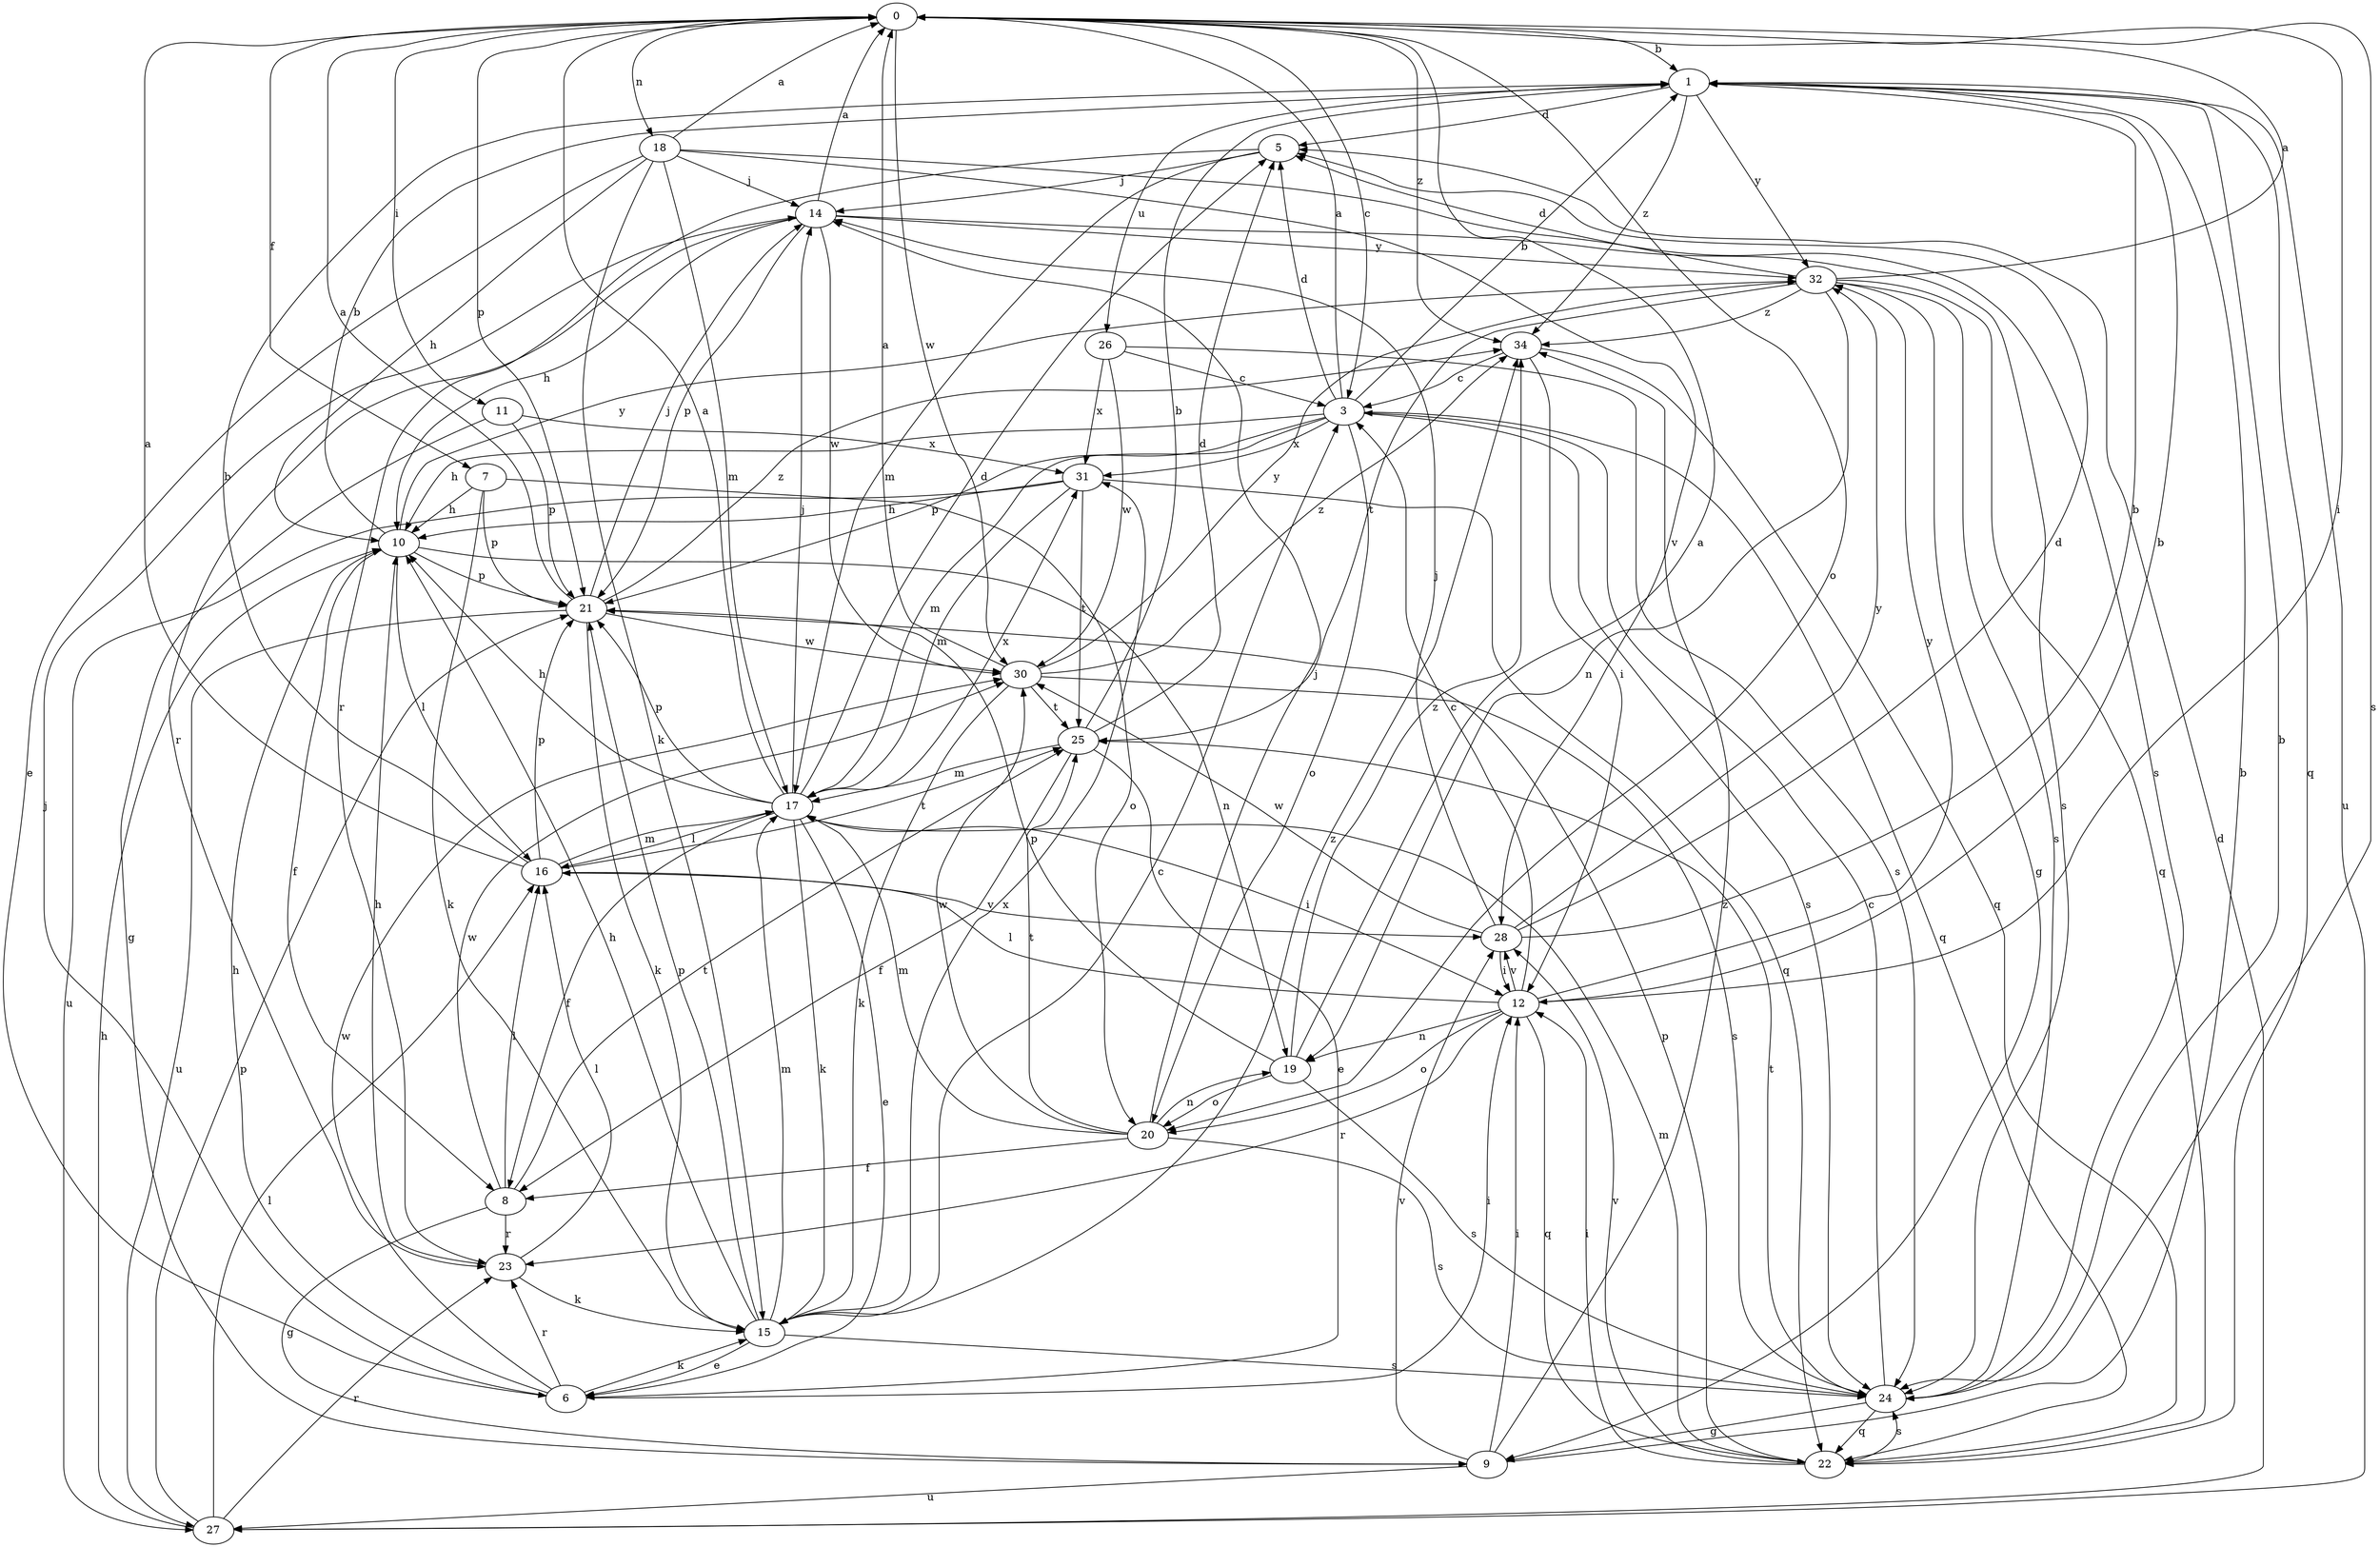 strict digraph  {
0;
1;
3;
5;
6;
7;
8;
9;
10;
11;
12;
14;
15;
16;
17;
18;
19;
20;
21;
22;
23;
24;
25;
26;
27;
28;
30;
31;
32;
34;
0 -> 1  [label=b];
0 -> 3  [label=c];
0 -> 7  [label=f];
0 -> 11  [label=i];
0 -> 12  [label=i];
0 -> 18  [label=n];
0 -> 20  [label=o];
0 -> 21  [label=p];
0 -> 24  [label=s];
0 -> 30  [label=w];
0 -> 34  [label=z];
1 -> 5  [label=d];
1 -> 22  [label=q];
1 -> 26  [label=u];
1 -> 27  [label=u];
1 -> 32  [label=y];
1 -> 34  [label=z];
3 -> 0  [label=a];
3 -> 1  [label=b];
3 -> 5  [label=d];
3 -> 10  [label=h];
3 -> 17  [label=m];
3 -> 20  [label=o];
3 -> 21  [label=p];
3 -> 22  [label=q];
3 -> 24  [label=s];
3 -> 31  [label=x];
5 -> 14  [label=j];
5 -> 17  [label=m];
5 -> 23  [label=r];
6 -> 10  [label=h];
6 -> 12  [label=i];
6 -> 14  [label=j];
6 -> 15  [label=k];
6 -> 23  [label=r];
6 -> 30  [label=w];
7 -> 10  [label=h];
7 -> 15  [label=k];
7 -> 20  [label=o];
7 -> 21  [label=p];
8 -> 9  [label=g];
8 -> 16  [label=l];
8 -> 23  [label=r];
8 -> 25  [label=t];
8 -> 30  [label=w];
9 -> 1  [label=b];
9 -> 12  [label=i];
9 -> 27  [label=u];
9 -> 28  [label=v];
9 -> 34  [label=z];
10 -> 1  [label=b];
10 -> 8  [label=f];
10 -> 16  [label=l];
10 -> 19  [label=n];
10 -> 21  [label=p];
10 -> 32  [label=y];
11 -> 9  [label=g];
11 -> 21  [label=p];
11 -> 31  [label=x];
12 -> 1  [label=b];
12 -> 3  [label=c];
12 -> 16  [label=l];
12 -> 19  [label=n];
12 -> 20  [label=o];
12 -> 22  [label=q];
12 -> 23  [label=r];
12 -> 28  [label=v];
12 -> 32  [label=y];
14 -> 0  [label=a];
14 -> 10  [label=h];
14 -> 21  [label=p];
14 -> 23  [label=r];
14 -> 24  [label=s];
14 -> 30  [label=w];
14 -> 32  [label=y];
15 -> 3  [label=c];
15 -> 6  [label=e];
15 -> 10  [label=h];
15 -> 17  [label=m];
15 -> 21  [label=p];
15 -> 24  [label=s];
15 -> 31  [label=x];
15 -> 34  [label=z];
16 -> 0  [label=a];
16 -> 1  [label=b];
16 -> 17  [label=m];
16 -> 21  [label=p];
16 -> 25  [label=t];
16 -> 28  [label=v];
17 -> 0  [label=a];
17 -> 5  [label=d];
17 -> 6  [label=e];
17 -> 8  [label=f];
17 -> 10  [label=h];
17 -> 12  [label=i];
17 -> 14  [label=j];
17 -> 15  [label=k];
17 -> 16  [label=l];
17 -> 21  [label=p];
17 -> 31  [label=x];
18 -> 0  [label=a];
18 -> 6  [label=e];
18 -> 10  [label=h];
18 -> 14  [label=j];
18 -> 15  [label=k];
18 -> 17  [label=m];
18 -> 24  [label=s];
18 -> 28  [label=v];
19 -> 0  [label=a];
19 -> 20  [label=o];
19 -> 21  [label=p];
19 -> 24  [label=s];
19 -> 34  [label=z];
20 -> 8  [label=f];
20 -> 14  [label=j];
20 -> 17  [label=m];
20 -> 19  [label=n];
20 -> 24  [label=s];
20 -> 25  [label=t];
20 -> 30  [label=w];
21 -> 0  [label=a];
21 -> 14  [label=j];
21 -> 15  [label=k];
21 -> 27  [label=u];
21 -> 30  [label=w];
21 -> 34  [label=z];
22 -> 12  [label=i];
22 -> 17  [label=m];
22 -> 21  [label=p];
22 -> 24  [label=s];
22 -> 28  [label=v];
23 -> 10  [label=h];
23 -> 15  [label=k];
23 -> 16  [label=l];
24 -> 1  [label=b];
24 -> 3  [label=c];
24 -> 9  [label=g];
24 -> 22  [label=q];
24 -> 25  [label=t];
25 -> 1  [label=b];
25 -> 5  [label=d];
25 -> 6  [label=e];
25 -> 8  [label=f];
25 -> 17  [label=m];
26 -> 3  [label=c];
26 -> 24  [label=s];
26 -> 30  [label=w];
26 -> 31  [label=x];
27 -> 5  [label=d];
27 -> 10  [label=h];
27 -> 16  [label=l];
27 -> 21  [label=p];
27 -> 23  [label=r];
28 -> 1  [label=b];
28 -> 5  [label=d];
28 -> 12  [label=i];
28 -> 14  [label=j];
28 -> 30  [label=w];
28 -> 32  [label=y];
30 -> 0  [label=a];
30 -> 15  [label=k];
30 -> 24  [label=s];
30 -> 25  [label=t];
30 -> 32  [label=y];
30 -> 34  [label=z];
31 -> 10  [label=h];
31 -> 17  [label=m];
31 -> 22  [label=q];
31 -> 25  [label=t];
31 -> 27  [label=u];
32 -> 0  [label=a];
32 -> 5  [label=d];
32 -> 9  [label=g];
32 -> 19  [label=n];
32 -> 22  [label=q];
32 -> 24  [label=s];
32 -> 25  [label=t];
32 -> 34  [label=z];
34 -> 3  [label=c];
34 -> 12  [label=i];
34 -> 22  [label=q];
}
